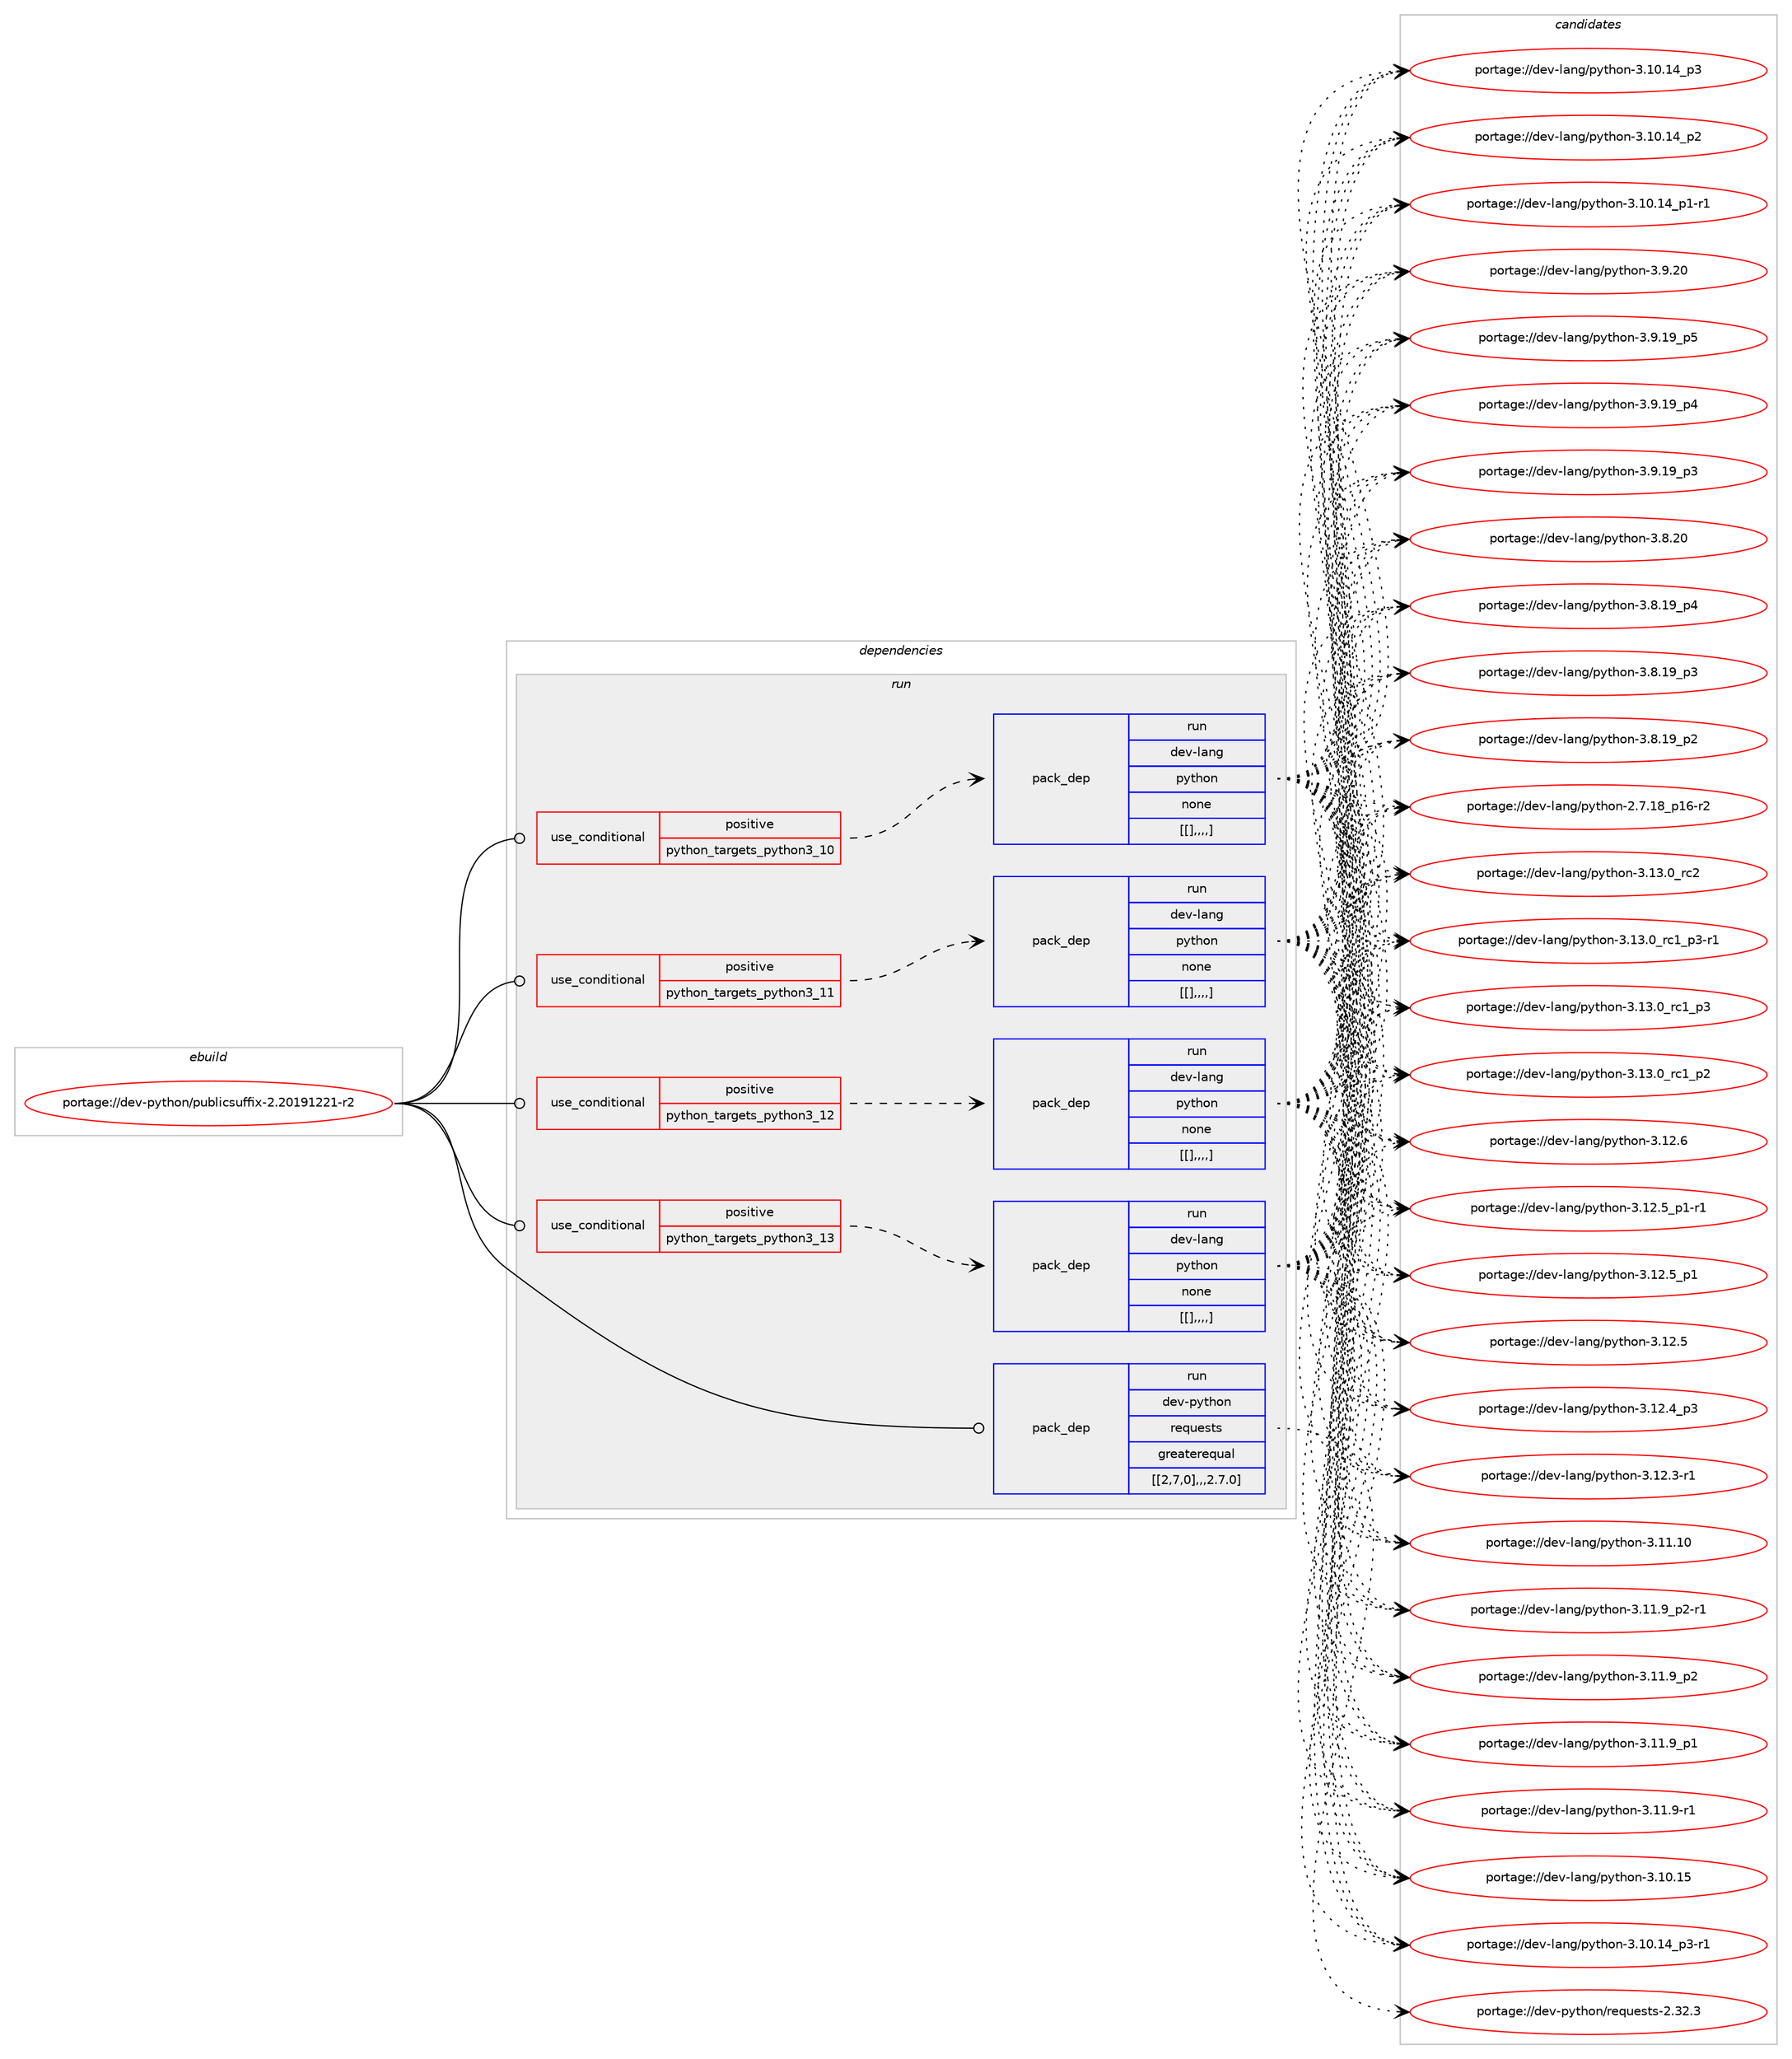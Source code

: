 digraph prolog {

# *************
# Graph options
# *************

newrank=true;
concentrate=true;
compound=true;
graph [rankdir=LR,fontname=Helvetica,fontsize=10,ranksep=1.5];#, ranksep=2.5, nodesep=0.2];
edge  [arrowhead=vee];
node  [fontname=Helvetica,fontsize=10];

# **********
# The ebuild
# **********

subgraph cluster_leftcol {
color=gray;
label=<<i>ebuild</i>>;
id [label="portage://dev-python/publicsuffix-2.20191221-r2", color=red, width=4, href="../dev-python/publicsuffix-2.20191221-r2.svg"];
}

# ****************
# The dependencies
# ****************

subgraph cluster_midcol {
color=gray;
label=<<i>dependencies</i>>;
subgraph cluster_compile {
fillcolor="#eeeeee";
style=filled;
label=<<i>compile</i>>;
}
subgraph cluster_compileandrun {
fillcolor="#eeeeee";
style=filled;
label=<<i>compile and run</i>>;
}
subgraph cluster_run {
fillcolor="#eeeeee";
style=filled;
label=<<i>run</i>>;
subgraph cond37201 {
dependency156834 [label=<<TABLE BORDER="0" CELLBORDER="1" CELLSPACING="0" CELLPADDING="4"><TR><TD ROWSPAN="3" CELLPADDING="10">use_conditional</TD></TR><TR><TD>positive</TD></TR><TR><TD>python_targets_python3_10</TD></TR></TABLE>>, shape=none, color=red];
subgraph pack118413 {
dependency156835 [label=<<TABLE BORDER="0" CELLBORDER="1" CELLSPACING="0" CELLPADDING="4" WIDTH="220"><TR><TD ROWSPAN="6" CELLPADDING="30">pack_dep</TD></TR><TR><TD WIDTH="110">run</TD></TR><TR><TD>dev-lang</TD></TR><TR><TD>python</TD></TR><TR><TD>none</TD></TR><TR><TD>[[],,,,]</TD></TR></TABLE>>, shape=none, color=blue];
}
dependency156834:e -> dependency156835:w [weight=20,style="dashed",arrowhead="vee"];
}
id:e -> dependency156834:w [weight=20,style="solid",arrowhead="odot"];
subgraph cond37202 {
dependency156836 [label=<<TABLE BORDER="0" CELLBORDER="1" CELLSPACING="0" CELLPADDING="4"><TR><TD ROWSPAN="3" CELLPADDING="10">use_conditional</TD></TR><TR><TD>positive</TD></TR><TR><TD>python_targets_python3_11</TD></TR></TABLE>>, shape=none, color=red];
subgraph pack118414 {
dependency156837 [label=<<TABLE BORDER="0" CELLBORDER="1" CELLSPACING="0" CELLPADDING="4" WIDTH="220"><TR><TD ROWSPAN="6" CELLPADDING="30">pack_dep</TD></TR><TR><TD WIDTH="110">run</TD></TR><TR><TD>dev-lang</TD></TR><TR><TD>python</TD></TR><TR><TD>none</TD></TR><TR><TD>[[],,,,]</TD></TR></TABLE>>, shape=none, color=blue];
}
dependency156836:e -> dependency156837:w [weight=20,style="dashed",arrowhead="vee"];
}
id:e -> dependency156836:w [weight=20,style="solid",arrowhead="odot"];
subgraph cond37203 {
dependency156838 [label=<<TABLE BORDER="0" CELLBORDER="1" CELLSPACING="0" CELLPADDING="4"><TR><TD ROWSPAN="3" CELLPADDING="10">use_conditional</TD></TR><TR><TD>positive</TD></TR><TR><TD>python_targets_python3_12</TD></TR></TABLE>>, shape=none, color=red];
subgraph pack118415 {
dependency156839 [label=<<TABLE BORDER="0" CELLBORDER="1" CELLSPACING="0" CELLPADDING="4" WIDTH="220"><TR><TD ROWSPAN="6" CELLPADDING="30">pack_dep</TD></TR><TR><TD WIDTH="110">run</TD></TR><TR><TD>dev-lang</TD></TR><TR><TD>python</TD></TR><TR><TD>none</TD></TR><TR><TD>[[],,,,]</TD></TR></TABLE>>, shape=none, color=blue];
}
dependency156838:e -> dependency156839:w [weight=20,style="dashed",arrowhead="vee"];
}
id:e -> dependency156838:w [weight=20,style="solid",arrowhead="odot"];
subgraph cond37204 {
dependency156840 [label=<<TABLE BORDER="0" CELLBORDER="1" CELLSPACING="0" CELLPADDING="4"><TR><TD ROWSPAN="3" CELLPADDING="10">use_conditional</TD></TR><TR><TD>positive</TD></TR><TR><TD>python_targets_python3_13</TD></TR></TABLE>>, shape=none, color=red];
subgraph pack118416 {
dependency156841 [label=<<TABLE BORDER="0" CELLBORDER="1" CELLSPACING="0" CELLPADDING="4" WIDTH="220"><TR><TD ROWSPAN="6" CELLPADDING="30">pack_dep</TD></TR><TR><TD WIDTH="110">run</TD></TR><TR><TD>dev-lang</TD></TR><TR><TD>python</TD></TR><TR><TD>none</TD></TR><TR><TD>[[],,,,]</TD></TR></TABLE>>, shape=none, color=blue];
}
dependency156840:e -> dependency156841:w [weight=20,style="dashed",arrowhead="vee"];
}
id:e -> dependency156840:w [weight=20,style="solid",arrowhead="odot"];
subgraph pack118417 {
dependency156842 [label=<<TABLE BORDER="0" CELLBORDER="1" CELLSPACING="0" CELLPADDING="4" WIDTH="220"><TR><TD ROWSPAN="6" CELLPADDING="30">pack_dep</TD></TR><TR><TD WIDTH="110">run</TD></TR><TR><TD>dev-python</TD></TR><TR><TD>requests</TD></TR><TR><TD>greaterequal</TD></TR><TR><TD>[[2,7,0],,,2.7.0]</TD></TR></TABLE>>, shape=none, color=blue];
}
id:e -> dependency156842:w [weight=20,style="solid",arrowhead="odot"];
}
}

# **************
# The candidates
# **************

subgraph cluster_choices {
rank=same;
color=gray;
label=<<i>candidates</i>>;

subgraph choice118413 {
color=black;
nodesep=1;
choice10010111845108971101034711212111610411111045514649514648951149950 [label="portage://dev-lang/python-3.13.0_rc2", color=red, width=4,href="../dev-lang/python-3.13.0_rc2.svg"];
choice1001011184510897110103471121211161041111104551464951464895114994995112514511449 [label="portage://dev-lang/python-3.13.0_rc1_p3-r1", color=red, width=4,href="../dev-lang/python-3.13.0_rc1_p3-r1.svg"];
choice100101118451089711010347112121116104111110455146495146489511499499511251 [label="portage://dev-lang/python-3.13.0_rc1_p3", color=red, width=4,href="../dev-lang/python-3.13.0_rc1_p3.svg"];
choice100101118451089711010347112121116104111110455146495146489511499499511250 [label="portage://dev-lang/python-3.13.0_rc1_p2", color=red, width=4,href="../dev-lang/python-3.13.0_rc1_p2.svg"];
choice10010111845108971101034711212111610411111045514649504654 [label="portage://dev-lang/python-3.12.6", color=red, width=4,href="../dev-lang/python-3.12.6.svg"];
choice1001011184510897110103471121211161041111104551464950465395112494511449 [label="portage://dev-lang/python-3.12.5_p1-r1", color=red, width=4,href="../dev-lang/python-3.12.5_p1-r1.svg"];
choice100101118451089711010347112121116104111110455146495046539511249 [label="portage://dev-lang/python-3.12.5_p1", color=red, width=4,href="../dev-lang/python-3.12.5_p1.svg"];
choice10010111845108971101034711212111610411111045514649504653 [label="portage://dev-lang/python-3.12.5", color=red, width=4,href="../dev-lang/python-3.12.5.svg"];
choice100101118451089711010347112121116104111110455146495046529511251 [label="portage://dev-lang/python-3.12.4_p3", color=red, width=4,href="../dev-lang/python-3.12.4_p3.svg"];
choice100101118451089711010347112121116104111110455146495046514511449 [label="portage://dev-lang/python-3.12.3-r1", color=red, width=4,href="../dev-lang/python-3.12.3-r1.svg"];
choice1001011184510897110103471121211161041111104551464949464948 [label="portage://dev-lang/python-3.11.10", color=red, width=4,href="../dev-lang/python-3.11.10.svg"];
choice1001011184510897110103471121211161041111104551464949465795112504511449 [label="portage://dev-lang/python-3.11.9_p2-r1", color=red, width=4,href="../dev-lang/python-3.11.9_p2-r1.svg"];
choice100101118451089711010347112121116104111110455146494946579511250 [label="portage://dev-lang/python-3.11.9_p2", color=red, width=4,href="../dev-lang/python-3.11.9_p2.svg"];
choice100101118451089711010347112121116104111110455146494946579511249 [label="portage://dev-lang/python-3.11.9_p1", color=red, width=4,href="../dev-lang/python-3.11.9_p1.svg"];
choice100101118451089711010347112121116104111110455146494946574511449 [label="portage://dev-lang/python-3.11.9-r1", color=red, width=4,href="../dev-lang/python-3.11.9-r1.svg"];
choice1001011184510897110103471121211161041111104551464948464953 [label="portage://dev-lang/python-3.10.15", color=red, width=4,href="../dev-lang/python-3.10.15.svg"];
choice100101118451089711010347112121116104111110455146494846495295112514511449 [label="portage://dev-lang/python-3.10.14_p3-r1", color=red, width=4,href="../dev-lang/python-3.10.14_p3-r1.svg"];
choice10010111845108971101034711212111610411111045514649484649529511251 [label="portage://dev-lang/python-3.10.14_p3", color=red, width=4,href="../dev-lang/python-3.10.14_p3.svg"];
choice10010111845108971101034711212111610411111045514649484649529511250 [label="portage://dev-lang/python-3.10.14_p2", color=red, width=4,href="../dev-lang/python-3.10.14_p2.svg"];
choice100101118451089711010347112121116104111110455146494846495295112494511449 [label="portage://dev-lang/python-3.10.14_p1-r1", color=red, width=4,href="../dev-lang/python-3.10.14_p1-r1.svg"];
choice10010111845108971101034711212111610411111045514657465048 [label="portage://dev-lang/python-3.9.20", color=red, width=4,href="../dev-lang/python-3.9.20.svg"];
choice100101118451089711010347112121116104111110455146574649579511253 [label="portage://dev-lang/python-3.9.19_p5", color=red, width=4,href="../dev-lang/python-3.9.19_p5.svg"];
choice100101118451089711010347112121116104111110455146574649579511252 [label="portage://dev-lang/python-3.9.19_p4", color=red, width=4,href="../dev-lang/python-3.9.19_p4.svg"];
choice100101118451089711010347112121116104111110455146574649579511251 [label="portage://dev-lang/python-3.9.19_p3", color=red, width=4,href="../dev-lang/python-3.9.19_p3.svg"];
choice10010111845108971101034711212111610411111045514656465048 [label="portage://dev-lang/python-3.8.20", color=red, width=4,href="../dev-lang/python-3.8.20.svg"];
choice100101118451089711010347112121116104111110455146564649579511252 [label="portage://dev-lang/python-3.8.19_p4", color=red, width=4,href="../dev-lang/python-3.8.19_p4.svg"];
choice100101118451089711010347112121116104111110455146564649579511251 [label="portage://dev-lang/python-3.8.19_p3", color=red, width=4,href="../dev-lang/python-3.8.19_p3.svg"];
choice100101118451089711010347112121116104111110455146564649579511250 [label="portage://dev-lang/python-3.8.19_p2", color=red, width=4,href="../dev-lang/python-3.8.19_p2.svg"];
choice100101118451089711010347112121116104111110455046554649569511249544511450 [label="portage://dev-lang/python-2.7.18_p16-r2", color=red, width=4,href="../dev-lang/python-2.7.18_p16-r2.svg"];
dependency156835:e -> choice10010111845108971101034711212111610411111045514649514648951149950:w [style=dotted,weight="100"];
dependency156835:e -> choice1001011184510897110103471121211161041111104551464951464895114994995112514511449:w [style=dotted,weight="100"];
dependency156835:e -> choice100101118451089711010347112121116104111110455146495146489511499499511251:w [style=dotted,weight="100"];
dependency156835:e -> choice100101118451089711010347112121116104111110455146495146489511499499511250:w [style=dotted,weight="100"];
dependency156835:e -> choice10010111845108971101034711212111610411111045514649504654:w [style=dotted,weight="100"];
dependency156835:e -> choice1001011184510897110103471121211161041111104551464950465395112494511449:w [style=dotted,weight="100"];
dependency156835:e -> choice100101118451089711010347112121116104111110455146495046539511249:w [style=dotted,weight="100"];
dependency156835:e -> choice10010111845108971101034711212111610411111045514649504653:w [style=dotted,weight="100"];
dependency156835:e -> choice100101118451089711010347112121116104111110455146495046529511251:w [style=dotted,weight="100"];
dependency156835:e -> choice100101118451089711010347112121116104111110455146495046514511449:w [style=dotted,weight="100"];
dependency156835:e -> choice1001011184510897110103471121211161041111104551464949464948:w [style=dotted,weight="100"];
dependency156835:e -> choice1001011184510897110103471121211161041111104551464949465795112504511449:w [style=dotted,weight="100"];
dependency156835:e -> choice100101118451089711010347112121116104111110455146494946579511250:w [style=dotted,weight="100"];
dependency156835:e -> choice100101118451089711010347112121116104111110455146494946579511249:w [style=dotted,weight="100"];
dependency156835:e -> choice100101118451089711010347112121116104111110455146494946574511449:w [style=dotted,weight="100"];
dependency156835:e -> choice1001011184510897110103471121211161041111104551464948464953:w [style=dotted,weight="100"];
dependency156835:e -> choice100101118451089711010347112121116104111110455146494846495295112514511449:w [style=dotted,weight="100"];
dependency156835:e -> choice10010111845108971101034711212111610411111045514649484649529511251:w [style=dotted,weight="100"];
dependency156835:e -> choice10010111845108971101034711212111610411111045514649484649529511250:w [style=dotted,weight="100"];
dependency156835:e -> choice100101118451089711010347112121116104111110455146494846495295112494511449:w [style=dotted,weight="100"];
dependency156835:e -> choice10010111845108971101034711212111610411111045514657465048:w [style=dotted,weight="100"];
dependency156835:e -> choice100101118451089711010347112121116104111110455146574649579511253:w [style=dotted,weight="100"];
dependency156835:e -> choice100101118451089711010347112121116104111110455146574649579511252:w [style=dotted,weight="100"];
dependency156835:e -> choice100101118451089711010347112121116104111110455146574649579511251:w [style=dotted,weight="100"];
dependency156835:e -> choice10010111845108971101034711212111610411111045514656465048:w [style=dotted,weight="100"];
dependency156835:e -> choice100101118451089711010347112121116104111110455146564649579511252:w [style=dotted,weight="100"];
dependency156835:e -> choice100101118451089711010347112121116104111110455146564649579511251:w [style=dotted,weight="100"];
dependency156835:e -> choice100101118451089711010347112121116104111110455146564649579511250:w [style=dotted,weight="100"];
dependency156835:e -> choice100101118451089711010347112121116104111110455046554649569511249544511450:w [style=dotted,weight="100"];
}
subgraph choice118414 {
color=black;
nodesep=1;
choice10010111845108971101034711212111610411111045514649514648951149950 [label="portage://dev-lang/python-3.13.0_rc2", color=red, width=4,href="../dev-lang/python-3.13.0_rc2.svg"];
choice1001011184510897110103471121211161041111104551464951464895114994995112514511449 [label="portage://dev-lang/python-3.13.0_rc1_p3-r1", color=red, width=4,href="../dev-lang/python-3.13.0_rc1_p3-r1.svg"];
choice100101118451089711010347112121116104111110455146495146489511499499511251 [label="portage://dev-lang/python-3.13.0_rc1_p3", color=red, width=4,href="../dev-lang/python-3.13.0_rc1_p3.svg"];
choice100101118451089711010347112121116104111110455146495146489511499499511250 [label="portage://dev-lang/python-3.13.0_rc1_p2", color=red, width=4,href="../dev-lang/python-3.13.0_rc1_p2.svg"];
choice10010111845108971101034711212111610411111045514649504654 [label="portage://dev-lang/python-3.12.6", color=red, width=4,href="../dev-lang/python-3.12.6.svg"];
choice1001011184510897110103471121211161041111104551464950465395112494511449 [label="portage://dev-lang/python-3.12.5_p1-r1", color=red, width=4,href="../dev-lang/python-3.12.5_p1-r1.svg"];
choice100101118451089711010347112121116104111110455146495046539511249 [label="portage://dev-lang/python-3.12.5_p1", color=red, width=4,href="../dev-lang/python-3.12.5_p1.svg"];
choice10010111845108971101034711212111610411111045514649504653 [label="portage://dev-lang/python-3.12.5", color=red, width=4,href="../dev-lang/python-3.12.5.svg"];
choice100101118451089711010347112121116104111110455146495046529511251 [label="portage://dev-lang/python-3.12.4_p3", color=red, width=4,href="../dev-lang/python-3.12.4_p3.svg"];
choice100101118451089711010347112121116104111110455146495046514511449 [label="portage://dev-lang/python-3.12.3-r1", color=red, width=4,href="../dev-lang/python-3.12.3-r1.svg"];
choice1001011184510897110103471121211161041111104551464949464948 [label="portage://dev-lang/python-3.11.10", color=red, width=4,href="../dev-lang/python-3.11.10.svg"];
choice1001011184510897110103471121211161041111104551464949465795112504511449 [label="portage://dev-lang/python-3.11.9_p2-r1", color=red, width=4,href="../dev-lang/python-3.11.9_p2-r1.svg"];
choice100101118451089711010347112121116104111110455146494946579511250 [label="portage://dev-lang/python-3.11.9_p2", color=red, width=4,href="../dev-lang/python-3.11.9_p2.svg"];
choice100101118451089711010347112121116104111110455146494946579511249 [label="portage://dev-lang/python-3.11.9_p1", color=red, width=4,href="../dev-lang/python-3.11.9_p1.svg"];
choice100101118451089711010347112121116104111110455146494946574511449 [label="portage://dev-lang/python-3.11.9-r1", color=red, width=4,href="../dev-lang/python-3.11.9-r1.svg"];
choice1001011184510897110103471121211161041111104551464948464953 [label="portage://dev-lang/python-3.10.15", color=red, width=4,href="../dev-lang/python-3.10.15.svg"];
choice100101118451089711010347112121116104111110455146494846495295112514511449 [label="portage://dev-lang/python-3.10.14_p3-r1", color=red, width=4,href="../dev-lang/python-3.10.14_p3-r1.svg"];
choice10010111845108971101034711212111610411111045514649484649529511251 [label="portage://dev-lang/python-3.10.14_p3", color=red, width=4,href="../dev-lang/python-3.10.14_p3.svg"];
choice10010111845108971101034711212111610411111045514649484649529511250 [label="portage://dev-lang/python-3.10.14_p2", color=red, width=4,href="../dev-lang/python-3.10.14_p2.svg"];
choice100101118451089711010347112121116104111110455146494846495295112494511449 [label="portage://dev-lang/python-3.10.14_p1-r1", color=red, width=4,href="../dev-lang/python-3.10.14_p1-r1.svg"];
choice10010111845108971101034711212111610411111045514657465048 [label="portage://dev-lang/python-3.9.20", color=red, width=4,href="../dev-lang/python-3.9.20.svg"];
choice100101118451089711010347112121116104111110455146574649579511253 [label="portage://dev-lang/python-3.9.19_p5", color=red, width=4,href="../dev-lang/python-3.9.19_p5.svg"];
choice100101118451089711010347112121116104111110455146574649579511252 [label="portage://dev-lang/python-3.9.19_p4", color=red, width=4,href="../dev-lang/python-3.9.19_p4.svg"];
choice100101118451089711010347112121116104111110455146574649579511251 [label="portage://dev-lang/python-3.9.19_p3", color=red, width=4,href="../dev-lang/python-3.9.19_p3.svg"];
choice10010111845108971101034711212111610411111045514656465048 [label="portage://dev-lang/python-3.8.20", color=red, width=4,href="../dev-lang/python-3.8.20.svg"];
choice100101118451089711010347112121116104111110455146564649579511252 [label="portage://dev-lang/python-3.8.19_p4", color=red, width=4,href="../dev-lang/python-3.8.19_p4.svg"];
choice100101118451089711010347112121116104111110455146564649579511251 [label="portage://dev-lang/python-3.8.19_p3", color=red, width=4,href="../dev-lang/python-3.8.19_p3.svg"];
choice100101118451089711010347112121116104111110455146564649579511250 [label="portage://dev-lang/python-3.8.19_p2", color=red, width=4,href="../dev-lang/python-3.8.19_p2.svg"];
choice100101118451089711010347112121116104111110455046554649569511249544511450 [label="portage://dev-lang/python-2.7.18_p16-r2", color=red, width=4,href="../dev-lang/python-2.7.18_p16-r2.svg"];
dependency156837:e -> choice10010111845108971101034711212111610411111045514649514648951149950:w [style=dotted,weight="100"];
dependency156837:e -> choice1001011184510897110103471121211161041111104551464951464895114994995112514511449:w [style=dotted,weight="100"];
dependency156837:e -> choice100101118451089711010347112121116104111110455146495146489511499499511251:w [style=dotted,weight="100"];
dependency156837:e -> choice100101118451089711010347112121116104111110455146495146489511499499511250:w [style=dotted,weight="100"];
dependency156837:e -> choice10010111845108971101034711212111610411111045514649504654:w [style=dotted,weight="100"];
dependency156837:e -> choice1001011184510897110103471121211161041111104551464950465395112494511449:w [style=dotted,weight="100"];
dependency156837:e -> choice100101118451089711010347112121116104111110455146495046539511249:w [style=dotted,weight="100"];
dependency156837:e -> choice10010111845108971101034711212111610411111045514649504653:w [style=dotted,weight="100"];
dependency156837:e -> choice100101118451089711010347112121116104111110455146495046529511251:w [style=dotted,weight="100"];
dependency156837:e -> choice100101118451089711010347112121116104111110455146495046514511449:w [style=dotted,weight="100"];
dependency156837:e -> choice1001011184510897110103471121211161041111104551464949464948:w [style=dotted,weight="100"];
dependency156837:e -> choice1001011184510897110103471121211161041111104551464949465795112504511449:w [style=dotted,weight="100"];
dependency156837:e -> choice100101118451089711010347112121116104111110455146494946579511250:w [style=dotted,weight="100"];
dependency156837:e -> choice100101118451089711010347112121116104111110455146494946579511249:w [style=dotted,weight="100"];
dependency156837:e -> choice100101118451089711010347112121116104111110455146494946574511449:w [style=dotted,weight="100"];
dependency156837:e -> choice1001011184510897110103471121211161041111104551464948464953:w [style=dotted,weight="100"];
dependency156837:e -> choice100101118451089711010347112121116104111110455146494846495295112514511449:w [style=dotted,weight="100"];
dependency156837:e -> choice10010111845108971101034711212111610411111045514649484649529511251:w [style=dotted,weight="100"];
dependency156837:e -> choice10010111845108971101034711212111610411111045514649484649529511250:w [style=dotted,weight="100"];
dependency156837:e -> choice100101118451089711010347112121116104111110455146494846495295112494511449:w [style=dotted,weight="100"];
dependency156837:e -> choice10010111845108971101034711212111610411111045514657465048:w [style=dotted,weight="100"];
dependency156837:e -> choice100101118451089711010347112121116104111110455146574649579511253:w [style=dotted,weight="100"];
dependency156837:e -> choice100101118451089711010347112121116104111110455146574649579511252:w [style=dotted,weight="100"];
dependency156837:e -> choice100101118451089711010347112121116104111110455146574649579511251:w [style=dotted,weight="100"];
dependency156837:e -> choice10010111845108971101034711212111610411111045514656465048:w [style=dotted,weight="100"];
dependency156837:e -> choice100101118451089711010347112121116104111110455146564649579511252:w [style=dotted,weight="100"];
dependency156837:e -> choice100101118451089711010347112121116104111110455146564649579511251:w [style=dotted,weight="100"];
dependency156837:e -> choice100101118451089711010347112121116104111110455146564649579511250:w [style=dotted,weight="100"];
dependency156837:e -> choice100101118451089711010347112121116104111110455046554649569511249544511450:w [style=dotted,weight="100"];
}
subgraph choice118415 {
color=black;
nodesep=1;
choice10010111845108971101034711212111610411111045514649514648951149950 [label="portage://dev-lang/python-3.13.0_rc2", color=red, width=4,href="../dev-lang/python-3.13.0_rc2.svg"];
choice1001011184510897110103471121211161041111104551464951464895114994995112514511449 [label="portage://dev-lang/python-3.13.0_rc1_p3-r1", color=red, width=4,href="../dev-lang/python-3.13.0_rc1_p3-r1.svg"];
choice100101118451089711010347112121116104111110455146495146489511499499511251 [label="portage://dev-lang/python-3.13.0_rc1_p3", color=red, width=4,href="../dev-lang/python-3.13.0_rc1_p3.svg"];
choice100101118451089711010347112121116104111110455146495146489511499499511250 [label="portage://dev-lang/python-3.13.0_rc1_p2", color=red, width=4,href="../dev-lang/python-3.13.0_rc1_p2.svg"];
choice10010111845108971101034711212111610411111045514649504654 [label="portage://dev-lang/python-3.12.6", color=red, width=4,href="../dev-lang/python-3.12.6.svg"];
choice1001011184510897110103471121211161041111104551464950465395112494511449 [label="portage://dev-lang/python-3.12.5_p1-r1", color=red, width=4,href="../dev-lang/python-3.12.5_p1-r1.svg"];
choice100101118451089711010347112121116104111110455146495046539511249 [label="portage://dev-lang/python-3.12.5_p1", color=red, width=4,href="../dev-lang/python-3.12.5_p1.svg"];
choice10010111845108971101034711212111610411111045514649504653 [label="portage://dev-lang/python-3.12.5", color=red, width=4,href="../dev-lang/python-3.12.5.svg"];
choice100101118451089711010347112121116104111110455146495046529511251 [label="portage://dev-lang/python-3.12.4_p3", color=red, width=4,href="../dev-lang/python-3.12.4_p3.svg"];
choice100101118451089711010347112121116104111110455146495046514511449 [label="portage://dev-lang/python-3.12.3-r1", color=red, width=4,href="../dev-lang/python-3.12.3-r1.svg"];
choice1001011184510897110103471121211161041111104551464949464948 [label="portage://dev-lang/python-3.11.10", color=red, width=4,href="../dev-lang/python-3.11.10.svg"];
choice1001011184510897110103471121211161041111104551464949465795112504511449 [label="portage://dev-lang/python-3.11.9_p2-r1", color=red, width=4,href="../dev-lang/python-3.11.9_p2-r1.svg"];
choice100101118451089711010347112121116104111110455146494946579511250 [label="portage://dev-lang/python-3.11.9_p2", color=red, width=4,href="../dev-lang/python-3.11.9_p2.svg"];
choice100101118451089711010347112121116104111110455146494946579511249 [label="portage://dev-lang/python-3.11.9_p1", color=red, width=4,href="../dev-lang/python-3.11.9_p1.svg"];
choice100101118451089711010347112121116104111110455146494946574511449 [label="portage://dev-lang/python-3.11.9-r1", color=red, width=4,href="../dev-lang/python-3.11.9-r1.svg"];
choice1001011184510897110103471121211161041111104551464948464953 [label="portage://dev-lang/python-3.10.15", color=red, width=4,href="../dev-lang/python-3.10.15.svg"];
choice100101118451089711010347112121116104111110455146494846495295112514511449 [label="portage://dev-lang/python-3.10.14_p3-r1", color=red, width=4,href="../dev-lang/python-3.10.14_p3-r1.svg"];
choice10010111845108971101034711212111610411111045514649484649529511251 [label="portage://dev-lang/python-3.10.14_p3", color=red, width=4,href="../dev-lang/python-3.10.14_p3.svg"];
choice10010111845108971101034711212111610411111045514649484649529511250 [label="portage://dev-lang/python-3.10.14_p2", color=red, width=4,href="../dev-lang/python-3.10.14_p2.svg"];
choice100101118451089711010347112121116104111110455146494846495295112494511449 [label="portage://dev-lang/python-3.10.14_p1-r1", color=red, width=4,href="../dev-lang/python-3.10.14_p1-r1.svg"];
choice10010111845108971101034711212111610411111045514657465048 [label="portage://dev-lang/python-3.9.20", color=red, width=4,href="../dev-lang/python-3.9.20.svg"];
choice100101118451089711010347112121116104111110455146574649579511253 [label="portage://dev-lang/python-3.9.19_p5", color=red, width=4,href="../dev-lang/python-3.9.19_p5.svg"];
choice100101118451089711010347112121116104111110455146574649579511252 [label="portage://dev-lang/python-3.9.19_p4", color=red, width=4,href="../dev-lang/python-3.9.19_p4.svg"];
choice100101118451089711010347112121116104111110455146574649579511251 [label="portage://dev-lang/python-3.9.19_p3", color=red, width=4,href="../dev-lang/python-3.9.19_p3.svg"];
choice10010111845108971101034711212111610411111045514656465048 [label="portage://dev-lang/python-3.8.20", color=red, width=4,href="../dev-lang/python-3.8.20.svg"];
choice100101118451089711010347112121116104111110455146564649579511252 [label="portage://dev-lang/python-3.8.19_p4", color=red, width=4,href="../dev-lang/python-3.8.19_p4.svg"];
choice100101118451089711010347112121116104111110455146564649579511251 [label="portage://dev-lang/python-3.8.19_p3", color=red, width=4,href="../dev-lang/python-3.8.19_p3.svg"];
choice100101118451089711010347112121116104111110455146564649579511250 [label="portage://dev-lang/python-3.8.19_p2", color=red, width=4,href="../dev-lang/python-3.8.19_p2.svg"];
choice100101118451089711010347112121116104111110455046554649569511249544511450 [label="portage://dev-lang/python-2.7.18_p16-r2", color=red, width=4,href="../dev-lang/python-2.7.18_p16-r2.svg"];
dependency156839:e -> choice10010111845108971101034711212111610411111045514649514648951149950:w [style=dotted,weight="100"];
dependency156839:e -> choice1001011184510897110103471121211161041111104551464951464895114994995112514511449:w [style=dotted,weight="100"];
dependency156839:e -> choice100101118451089711010347112121116104111110455146495146489511499499511251:w [style=dotted,weight="100"];
dependency156839:e -> choice100101118451089711010347112121116104111110455146495146489511499499511250:w [style=dotted,weight="100"];
dependency156839:e -> choice10010111845108971101034711212111610411111045514649504654:w [style=dotted,weight="100"];
dependency156839:e -> choice1001011184510897110103471121211161041111104551464950465395112494511449:w [style=dotted,weight="100"];
dependency156839:e -> choice100101118451089711010347112121116104111110455146495046539511249:w [style=dotted,weight="100"];
dependency156839:e -> choice10010111845108971101034711212111610411111045514649504653:w [style=dotted,weight="100"];
dependency156839:e -> choice100101118451089711010347112121116104111110455146495046529511251:w [style=dotted,weight="100"];
dependency156839:e -> choice100101118451089711010347112121116104111110455146495046514511449:w [style=dotted,weight="100"];
dependency156839:e -> choice1001011184510897110103471121211161041111104551464949464948:w [style=dotted,weight="100"];
dependency156839:e -> choice1001011184510897110103471121211161041111104551464949465795112504511449:w [style=dotted,weight="100"];
dependency156839:e -> choice100101118451089711010347112121116104111110455146494946579511250:w [style=dotted,weight="100"];
dependency156839:e -> choice100101118451089711010347112121116104111110455146494946579511249:w [style=dotted,weight="100"];
dependency156839:e -> choice100101118451089711010347112121116104111110455146494946574511449:w [style=dotted,weight="100"];
dependency156839:e -> choice1001011184510897110103471121211161041111104551464948464953:w [style=dotted,weight="100"];
dependency156839:e -> choice100101118451089711010347112121116104111110455146494846495295112514511449:w [style=dotted,weight="100"];
dependency156839:e -> choice10010111845108971101034711212111610411111045514649484649529511251:w [style=dotted,weight="100"];
dependency156839:e -> choice10010111845108971101034711212111610411111045514649484649529511250:w [style=dotted,weight="100"];
dependency156839:e -> choice100101118451089711010347112121116104111110455146494846495295112494511449:w [style=dotted,weight="100"];
dependency156839:e -> choice10010111845108971101034711212111610411111045514657465048:w [style=dotted,weight="100"];
dependency156839:e -> choice100101118451089711010347112121116104111110455146574649579511253:w [style=dotted,weight="100"];
dependency156839:e -> choice100101118451089711010347112121116104111110455146574649579511252:w [style=dotted,weight="100"];
dependency156839:e -> choice100101118451089711010347112121116104111110455146574649579511251:w [style=dotted,weight="100"];
dependency156839:e -> choice10010111845108971101034711212111610411111045514656465048:w [style=dotted,weight="100"];
dependency156839:e -> choice100101118451089711010347112121116104111110455146564649579511252:w [style=dotted,weight="100"];
dependency156839:e -> choice100101118451089711010347112121116104111110455146564649579511251:w [style=dotted,weight="100"];
dependency156839:e -> choice100101118451089711010347112121116104111110455146564649579511250:w [style=dotted,weight="100"];
dependency156839:e -> choice100101118451089711010347112121116104111110455046554649569511249544511450:w [style=dotted,weight="100"];
}
subgraph choice118416 {
color=black;
nodesep=1;
choice10010111845108971101034711212111610411111045514649514648951149950 [label="portage://dev-lang/python-3.13.0_rc2", color=red, width=4,href="../dev-lang/python-3.13.0_rc2.svg"];
choice1001011184510897110103471121211161041111104551464951464895114994995112514511449 [label="portage://dev-lang/python-3.13.0_rc1_p3-r1", color=red, width=4,href="../dev-lang/python-3.13.0_rc1_p3-r1.svg"];
choice100101118451089711010347112121116104111110455146495146489511499499511251 [label="portage://dev-lang/python-3.13.0_rc1_p3", color=red, width=4,href="../dev-lang/python-3.13.0_rc1_p3.svg"];
choice100101118451089711010347112121116104111110455146495146489511499499511250 [label="portage://dev-lang/python-3.13.0_rc1_p2", color=red, width=4,href="../dev-lang/python-3.13.0_rc1_p2.svg"];
choice10010111845108971101034711212111610411111045514649504654 [label="portage://dev-lang/python-3.12.6", color=red, width=4,href="../dev-lang/python-3.12.6.svg"];
choice1001011184510897110103471121211161041111104551464950465395112494511449 [label="portage://dev-lang/python-3.12.5_p1-r1", color=red, width=4,href="../dev-lang/python-3.12.5_p1-r1.svg"];
choice100101118451089711010347112121116104111110455146495046539511249 [label="portage://dev-lang/python-3.12.5_p1", color=red, width=4,href="../dev-lang/python-3.12.5_p1.svg"];
choice10010111845108971101034711212111610411111045514649504653 [label="portage://dev-lang/python-3.12.5", color=red, width=4,href="../dev-lang/python-3.12.5.svg"];
choice100101118451089711010347112121116104111110455146495046529511251 [label="portage://dev-lang/python-3.12.4_p3", color=red, width=4,href="../dev-lang/python-3.12.4_p3.svg"];
choice100101118451089711010347112121116104111110455146495046514511449 [label="portage://dev-lang/python-3.12.3-r1", color=red, width=4,href="../dev-lang/python-3.12.3-r1.svg"];
choice1001011184510897110103471121211161041111104551464949464948 [label="portage://dev-lang/python-3.11.10", color=red, width=4,href="../dev-lang/python-3.11.10.svg"];
choice1001011184510897110103471121211161041111104551464949465795112504511449 [label="portage://dev-lang/python-3.11.9_p2-r1", color=red, width=4,href="../dev-lang/python-3.11.9_p2-r1.svg"];
choice100101118451089711010347112121116104111110455146494946579511250 [label="portage://dev-lang/python-3.11.9_p2", color=red, width=4,href="../dev-lang/python-3.11.9_p2.svg"];
choice100101118451089711010347112121116104111110455146494946579511249 [label="portage://dev-lang/python-3.11.9_p1", color=red, width=4,href="../dev-lang/python-3.11.9_p1.svg"];
choice100101118451089711010347112121116104111110455146494946574511449 [label="portage://dev-lang/python-3.11.9-r1", color=red, width=4,href="../dev-lang/python-3.11.9-r1.svg"];
choice1001011184510897110103471121211161041111104551464948464953 [label="portage://dev-lang/python-3.10.15", color=red, width=4,href="../dev-lang/python-3.10.15.svg"];
choice100101118451089711010347112121116104111110455146494846495295112514511449 [label="portage://dev-lang/python-3.10.14_p3-r1", color=red, width=4,href="../dev-lang/python-3.10.14_p3-r1.svg"];
choice10010111845108971101034711212111610411111045514649484649529511251 [label="portage://dev-lang/python-3.10.14_p3", color=red, width=4,href="../dev-lang/python-3.10.14_p3.svg"];
choice10010111845108971101034711212111610411111045514649484649529511250 [label="portage://dev-lang/python-3.10.14_p2", color=red, width=4,href="../dev-lang/python-3.10.14_p2.svg"];
choice100101118451089711010347112121116104111110455146494846495295112494511449 [label="portage://dev-lang/python-3.10.14_p1-r1", color=red, width=4,href="../dev-lang/python-3.10.14_p1-r1.svg"];
choice10010111845108971101034711212111610411111045514657465048 [label="portage://dev-lang/python-3.9.20", color=red, width=4,href="../dev-lang/python-3.9.20.svg"];
choice100101118451089711010347112121116104111110455146574649579511253 [label="portage://dev-lang/python-3.9.19_p5", color=red, width=4,href="../dev-lang/python-3.9.19_p5.svg"];
choice100101118451089711010347112121116104111110455146574649579511252 [label="portage://dev-lang/python-3.9.19_p4", color=red, width=4,href="../dev-lang/python-3.9.19_p4.svg"];
choice100101118451089711010347112121116104111110455146574649579511251 [label="portage://dev-lang/python-3.9.19_p3", color=red, width=4,href="../dev-lang/python-3.9.19_p3.svg"];
choice10010111845108971101034711212111610411111045514656465048 [label="portage://dev-lang/python-3.8.20", color=red, width=4,href="../dev-lang/python-3.8.20.svg"];
choice100101118451089711010347112121116104111110455146564649579511252 [label="portage://dev-lang/python-3.8.19_p4", color=red, width=4,href="../dev-lang/python-3.8.19_p4.svg"];
choice100101118451089711010347112121116104111110455146564649579511251 [label="portage://dev-lang/python-3.8.19_p3", color=red, width=4,href="../dev-lang/python-3.8.19_p3.svg"];
choice100101118451089711010347112121116104111110455146564649579511250 [label="portage://dev-lang/python-3.8.19_p2", color=red, width=4,href="../dev-lang/python-3.8.19_p2.svg"];
choice100101118451089711010347112121116104111110455046554649569511249544511450 [label="portage://dev-lang/python-2.7.18_p16-r2", color=red, width=4,href="../dev-lang/python-2.7.18_p16-r2.svg"];
dependency156841:e -> choice10010111845108971101034711212111610411111045514649514648951149950:w [style=dotted,weight="100"];
dependency156841:e -> choice1001011184510897110103471121211161041111104551464951464895114994995112514511449:w [style=dotted,weight="100"];
dependency156841:e -> choice100101118451089711010347112121116104111110455146495146489511499499511251:w [style=dotted,weight="100"];
dependency156841:e -> choice100101118451089711010347112121116104111110455146495146489511499499511250:w [style=dotted,weight="100"];
dependency156841:e -> choice10010111845108971101034711212111610411111045514649504654:w [style=dotted,weight="100"];
dependency156841:e -> choice1001011184510897110103471121211161041111104551464950465395112494511449:w [style=dotted,weight="100"];
dependency156841:e -> choice100101118451089711010347112121116104111110455146495046539511249:w [style=dotted,weight="100"];
dependency156841:e -> choice10010111845108971101034711212111610411111045514649504653:w [style=dotted,weight="100"];
dependency156841:e -> choice100101118451089711010347112121116104111110455146495046529511251:w [style=dotted,weight="100"];
dependency156841:e -> choice100101118451089711010347112121116104111110455146495046514511449:w [style=dotted,weight="100"];
dependency156841:e -> choice1001011184510897110103471121211161041111104551464949464948:w [style=dotted,weight="100"];
dependency156841:e -> choice1001011184510897110103471121211161041111104551464949465795112504511449:w [style=dotted,weight="100"];
dependency156841:e -> choice100101118451089711010347112121116104111110455146494946579511250:w [style=dotted,weight="100"];
dependency156841:e -> choice100101118451089711010347112121116104111110455146494946579511249:w [style=dotted,weight="100"];
dependency156841:e -> choice100101118451089711010347112121116104111110455146494946574511449:w [style=dotted,weight="100"];
dependency156841:e -> choice1001011184510897110103471121211161041111104551464948464953:w [style=dotted,weight="100"];
dependency156841:e -> choice100101118451089711010347112121116104111110455146494846495295112514511449:w [style=dotted,weight="100"];
dependency156841:e -> choice10010111845108971101034711212111610411111045514649484649529511251:w [style=dotted,weight="100"];
dependency156841:e -> choice10010111845108971101034711212111610411111045514649484649529511250:w [style=dotted,weight="100"];
dependency156841:e -> choice100101118451089711010347112121116104111110455146494846495295112494511449:w [style=dotted,weight="100"];
dependency156841:e -> choice10010111845108971101034711212111610411111045514657465048:w [style=dotted,weight="100"];
dependency156841:e -> choice100101118451089711010347112121116104111110455146574649579511253:w [style=dotted,weight="100"];
dependency156841:e -> choice100101118451089711010347112121116104111110455146574649579511252:w [style=dotted,weight="100"];
dependency156841:e -> choice100101118451089711010347112121116104111110455146574649579511251:w [style=dotted,weight="100"];
dependency156841:e -> choice10010111845108971101034711212111610411111045514656465048:w [style=dotted,weight="100"];
dependency156841:e -> choice100101118451089711010347112121116104111110455146564649579511252:w [style=dotted,weight="100"];
dependency156841:e -> choice100101118451089711010347112121116104111110455146564649579511251:w [style=dotted,weight="100"];
dependency156841:e -> choice100101118451089711010347112121116104111110455146564649579511250:w [style=dotted,weight="100"];
dependency156841:e -> choice100101118451089711010347112121116104111110455046554649569511249544511450:w [style=dotted,weight="100"];
}
subgraph choice118417 {
color=black;
nodesep=1;
choice100101118451121211161041111104711410111311710111511611545504651504651 [label="portage://dev-python/requests-2.32.3", color=red, width=4,href="../dev-python/requests-2.32.3.svg"];
dependency156842:e -> choice100101118451121211161041111104711410111311710111511611545504651504651:w [style=dotted,weight="100"];
}
}

}
